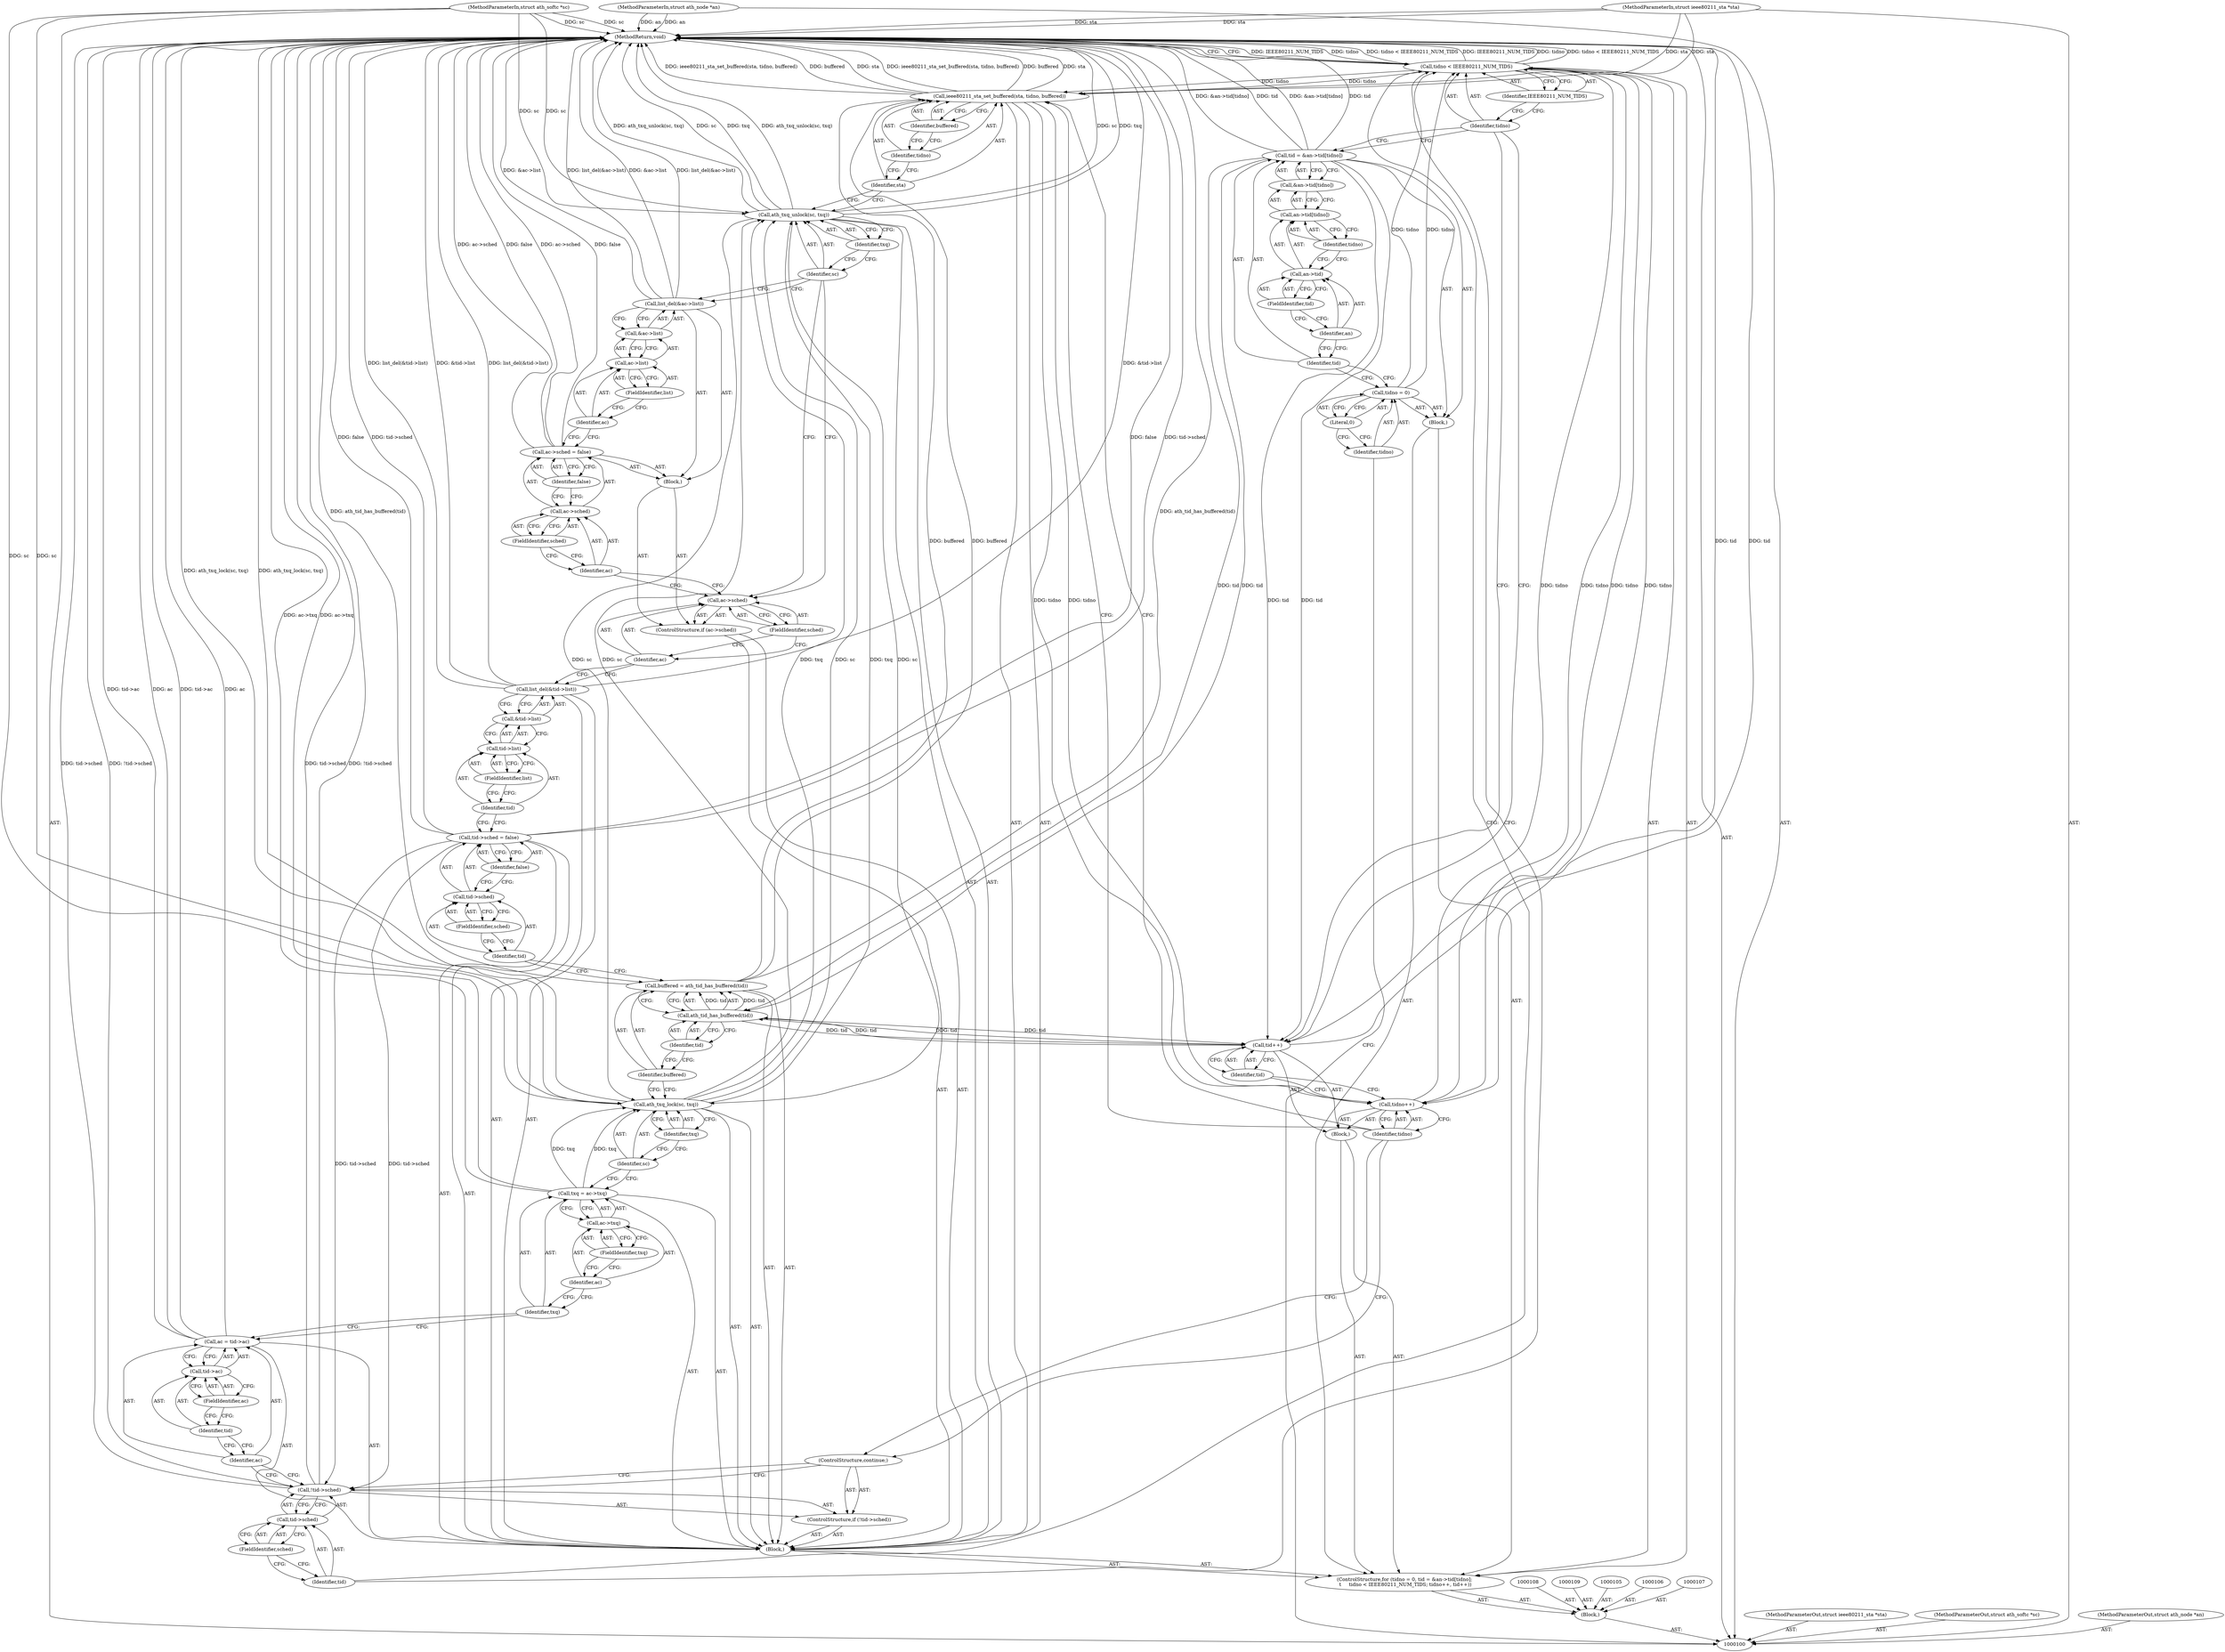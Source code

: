 digraph "1_linux_21f8aaee0c62708654988ce092838aa7df4d25d8" {
"1000187" [label="(MethodReturn,void)"];
"1000101" [label="(MethodParameterIn,struct ieee80211_sta *sta)"];
"1000255" [label="(MethodParameterOut,struct ieee80211_sta *sta)"];
"1000102" [label="(MethodParameterIn,struct ath_softc *sc)"];
"1000256" [label="(MethodParameterOut,struct ath_softc *sc)"];
"1000114" [label="(Literal,0)"];
"1000115" [label="(Call,tid = &an->tid[tidno])"];
"1000116" [label="(Identifier,tid)"];
"1000110" [label="(ControlStructure,for (tidno = 0, tid = &an->tid[tidno];\n \t     tidno < IEEE80211_NUM_TIDS; tidno++, tid++))"];
"1000117" [label="(Call,&an->tid[tidno])"];
"1000118" [label="(Call,an->tid[tidno])"];
"1000119" [label="(Call,an->tid)"];
"1000120" [label="(Identifier,an)"];
"1000121" [label="(FieldIdentifier,tid)"];
"1000122" [label="(Identifier,tidno)"];
"1000111" [label="(Block,)"];
"1000112" [label="(Call,tidno = 0)"];
"1000113" [label="(Identifier,tidno)"];
"1000125" [label="(Identifier,IEEE80211_NUM_TIDS)"];
"1000126" [label="(Block,)"];
"1000127" [label="(Call,tidno++)"];
"1000128" [label="(Identifier,tidno)"];
"1000129" [label="(Call,tid++)"];
"1000130" [label="(Identifier,tid)"];
"1000131" [label="(Block,)"];
"1000123" [label="(Call,tidno < IEEE80211_NUM_TIDS)"];
"1000124" [label="(Identifier,tidno)"];
"1000136" [label="(FieldIdentifier,sched)"];
"1000132" [label="(ControlStructure,if (!tid->sched))"];
"1000133" [label="(Call,!tid->sched)"];
"1000134" [label="(Call,tid->sched)"];
"1000135" [label="(Identifier,tid)"];
"1000137" [label="(ControlStructure,continue;)"];
"1000142" [label="(FieldIdentifier,ac)"];
"1000138" [label="(Call,ac = tid->ac)"];
"1000139" [label="(Identifier,ac)"];
"1000140" [label="(Call,tid->ac)"];
"1000141" [label="(Identifier,tid)"];
"1000147" [label="(FieldIdentifier,txq)"];
"1000143" [label="(Call,txq = ac->txq)"];
"1000144" [label="(Identifier,txq)"];
"1000145" [label="(Call,ac->txq)"];
"1000146" [label="(Identifier,ac)"];
"1000149" [label="(Identifier,sc)"];
"1000150" [label="(Identifier,txq)"];
"1000148" [label="(Call,ath_txq_lock(sc, txq))"];
"1000103" [label="(MethodParameterIn,struct ath_node *an)"];
"1000257" [label="(MethodParameterOut,struct ath_node *an)"];
"1000153" [label="(Call,ath_tid_has_buffered(tid))"];
"1000151" [label="(Call,buffered = ath_tid_has_buffered(tid))"];
"1000152" [label="(Identifier,buffered)"];
"1000154" [label="(Identifier,tid)"];
"1000159" [label="(Identifier,false)"];
"1000155" [label="(Call,tid->sched = false)"];
"1000156" [label="(Call,tid->sched)"];
"1000157" [label="(Identifier,tid)"];
"1000158" [label="(FieldIdentifier,sched)"];
"1000161" [label="(Call,&tid->list)"];
"1000162" [label="(Call,tid->list)"];
"1000163" [label="(Identifier,tid)"];
"1000164" [label="(FieldIdentifier,list)"];
"1000160" [label="(Call,list_del(&tid->list))"];
"1000168" [label="(FieldIdentifier,sched)"];
"1000169" [label="(Block,)"];
"1000165" [label="(ControlStructure,if (ac->sched))"];
"1000166" [label="(Call,ac->sched)"];
"1000167" [label="(Identifier,ac)"];
"1000174" [label="(Identifier,false)"];
"1000170" [label="(Call,ac->sched = false)"];
"1000171" [label="(Call,ac->sched)"];
"1000172" [label="(Identifier,ac)"];
"1000173" [label="(FieldIdentifier,sched)"];
"1000176" [label="(Call,&ac->list)"];
"1000177" [label="(Call,ac->list)"];
"1000178" [label="(Identifier,ac)"];
"1000179" [label="(FieldIdentifier,list)"];
"1000175" [label="(Call,list_del(&ac->list))"];
"1000104" [label="(Block,)"];
"1000181" [label="(Identifier,sc)"];
"1000180" [label="(Call,ath_txq_unlock(sc, txq))"];
"1000182" [label="(Identifier,txq)"];
"1000183" [label="(Call,ieee80211_sta_set_buffered(sta, tidno, buffered))"];
"1000184" [label="(Identifier,sta)"];
"1000185" [label="(Identifier,tidno)"];
"1000186" [label="(Identifier,buffered)"];
"1000187" -> "1000100"  [label="AST: "];
"1000187" -> "1000123"  [label="CFG: "];
"1000123" -> "1000187"  [label="DDG: IEEE80211_NUM_TIDS"];
"1000123" -> "1000187"  [label="DDG: tidno"];
"1000123" -> "1000187"  [label="DDG: tidno < IEEE80211_NUM_TIDS"];
"1000160" -> "1000187"  [label="DDG: list_del(&tid->list)"];
"1000160" -> "1000187"  [label="DDG: &tid->list"];
"1000180" -> "1000187"  [label="DDG: sc"];
"1000180" -> "1000187"  [label="DDG: txq"];
"1000180" -> "1000187"  [label="DDG: ath_txq_unlock(sc, txq)"];
"1000101" -> "1000187"  [label="DDG: sta"];
"1000155" -> "1000187"  [label="DDG: false"];
"1000155" -> "1000187"  [label="DDG: tid->sched"];
"1000115" -> "1000187"  [label="DDG: &an->tid[tidno]"];
"1000115" -> "1000187"  [label="DDG: tid"];
"1000129" -> "1000187"  [label="DDG: tid"];
"1000183" -> "1000187"  [label="DDG: buffered"];
"1000183" -> "1000187"  [label="DDG: sta"];
"1000183" -> "1000187"  [label="DDG: ieee80211_sta_set_buffered(sta, tidno, buffered)"];
"1000138" -> "1000187"  [label="DDG: ac"];
"1000138" -> "1000187"  [label="DDG: tid->ac"];
"1000103" -> "1000187"  [label="DDG: an"];
"1000133" -> "1000187"  [label="DDG: tid->sched"];
"1000133" -> "1000187"  [label="DDG: !tid->sched"];
"1000148" -> "1000187"  [label="DDG: ath_txq_lock(sc, txq)"];
"1000175" -> "1000187"  [label="DDG: &ac->list"];
"1000175" -> "1000187"  [label="DDG: list_del(&ac->list)"];
"1000151" -> "1000187"  [label="DDG: ath_tid_has_buffered(tid)"];
"1000102" -> "1000187"  [label="DDG: sc"];
"1000143" -> "1000187"  [label="DDG: ac->txq"];
"1000170" -> "1000187"  [label="DDG: ac->sched"];
"1000170" -> "1000187"  [label="DDG: false"];
"1000101" -> "1000100"  [label="AST: "];
"1000101" -> "1000187"  [label="DDG: sta"];
"1000101" -> "1000183"  [label="DDG: sta"];
"1000255" -> "1000100"  [label="AST: "];
"1000102" -> "1000100"  [label="AST: "];
"1000102" -> "1000187"  [label="DDG: sc"];
"1000102" -> "1000148"  [label="DDG: sc"];
"1000102" -> "1000180"  [label="DDG: sc"];
"1000256" -> "1000100"  [label="AST: "];
"1000114" -> "1000112"  [label="AST: "];
"1000114" -> "1000113"  [label="CFG: "];
"1000112" -> "1000114"  [label="CFG: "];
"1000115" -> "1000111"  [label="AST: "];
"1000115" -> "1000117"  [label="CFG: "];
"1000116" -> "1000115"  [label="AST: "];
"1000117" -> "1000115"  [label="AST: "];
"1000124" -> "1000115"  [label="CFG: "];
"1000115" -> "1000187"  [label="DDG: &an->tid[tidno]"];
"1000115" -> "1000187"  [label="DDG: tid"];
"1000115" -> "1000129"  [label="DDG: tid"];
"1000115" -> "1000153"  [label="DDG: tid"];
"1000116" -> "1000115"  [label="AST: "];
"1000116" -> "1000112"  [label="CFG: "];
"1000120" -> "1000116"  [label="CFG: "];
"1000110" -> "1000104"  [label="AST: "];
"1000111" -> "1000110"  [label="AST: "];
"1000123" -> "1000110"  [label="AST: "];
"1000126" -> "1000110"  [label="AST: "];
"1000131" -> "1000110"  [label="AST: "];
"1000117" -> "1000115"  [label="AST: "];
"1000117" -> "1000118"  [label="CFG: "];
"1000118" -> "1000117"  [label="AST: "];
"1000115" -> "1000117"  [label="CFG: "];
"1000118" -> "1000117"  [label="AST: "];
"1000118" -> "1000122"  [label="CFG: "];
"1000119" -> "1000118"  [label="AST: "];
"1000122" -> "1000118"  [label="AST: "];
"1000117" -> "1000118"  [label="CFG: "];
"1000119" -> "1000118"  [label="AST: "];
"1000119" -> "1000121"  [label="CFG: "];
"1000120" -> "1000119"  [label="AST: "];
"1000121" -> "1000119"  [label="AST: "];
"1000122" -> "1000119"  [label="CFG: "];
"1000120" -> "1000119"  [label="AST: "];
"1000120" -> "1000116"  [label="CFG: "];
"1000121" -> "1000120"  [label="CFG: "];
"1000121" -> "1000119"  [label="AST: "];
"1000121" -> "1000120"  [label="CFG: "];
"1000119" -> "1000121"  [label="CFG: "];
"1000122" -> "1000118"  [label="AST: "];
"1000122" -> "1000119"  [label="CFG: "];
"1000118" -> "1000122"  [label="CFG: "];
"1000111" -> "1000110"  [label="AST: "];
"1000112" -> "1000111"  [label="AST: "];
"1000115" -> "1000111"  [label="AST: "];
"1000112" -> "1000111"  [label="AST: "];
"1000112" -> "1000114"  [label="CFG: "];
"1000113" -> "1000112"  [label="AST: "];
"1000114" -> "1000112"  [label="AST: "];
"1000116" -> "1000112"  [label="CFG: "];
"1000112" -> "1000123"  [label="DDG: tidno"];
"1000113" -> "1000112"  [label="AST: "];
"1000113" -> "1000100"  [label="CFG: "];
"1000114" -> "1000113"  [label="CFG: "];
"1000125" -> "1000123"  [label="AST: "];
"1000125" -> "1000124"  [label="CFG: "];
"1000123" -> "1000125"  [label="CFG: "];
"1000126" -> "1000110"  [label="AST: "];
"1000127" -> "1000126"  [label="AST: "];
"1000129" -> "1000126"  [label="AST: "];
"1000127" -> "1000126"  [label="AST: "];
"1000127" -> "1000128"  [label="CFG: "];
"1000128" -> "1000127"  [label="AST: "];
"1000130" -> "1000127"  [label="CFG: "];
"1000127" -> "1000123"  [label="DDG: tidno"];
"1000183" -> "1000127"  [label="DDG: tidno"];
"1000123" -> "1000127"  [label="DDG: tidno"];
"1000128" -> "1000127"  [label="AST: "];
"1000128" -> "1000137"  [label="CFG: "];
"1000128" -> "1000183"  [label="CFG: "];
"1000127" -> "1000128"  [label="CFG: "];
"1000129" -> "1000126"  [label="AST: "];
"1000129" -> "1000130"  [label="CFG: "];
"1000130" -> "1000129"  [label="AST: "];
"1000124" -> "1000129"  [label="CFG: "];
"1000129" -> "1000187"  [label="DDG: tid"];
"1000153" -> "1000129"  [label="DDG: tid"];
"1000115" -> "1000129"  [label="DDG: tid"];
"1000129" -> "1000153"  [label="DDG: tid"];
"1000130" -> "1000129"  [label="AST: "];
"1000130" -> "1000127"  [label="CFG: "];
"1000129" -> "1000130"  [label="CFG: "];
"1000131" -> "1000110"  [label="AST: "];
"1000132" -> "1000131"  [label="AST: "];
"1000138" -> "1000131"  [label="AST: "];
"1000143" -> "1000131"  [label="AST: "];
"1000148" -> "1000131"  [label="AST: "];
"1000151" -> "1000131"  [label="AST: "];
"1000155" -> "1000131"  [label="AST: "];
"1000160" -> "1000131"  [label="AST: "];
"1000165" -> "1000131"  [label="AST: "];
"1000180" -> "1000131"  [label="AST: "];
"1000183" -> "1000131"  [label="AST: "];
"1000123" -> "1000110"  [label="AST: "];
"1000123" -> "1000125"  [label="CFG: "];
"1000124" -> "1000123"  [label="AST: "];
"1000125" -> "1000123"  [label="AST: "];
"1000135" -> "1000123"  [label="CFG: "];
"1000187" -> "1000123"  [label="CFG: "];
"1000123" -> "1000187"  [label="DDG: IEEE80211_NUM_TIDS"];
"1000123" -> "1000187"  [label="DDG: tidno"];
"1000123" -> "1000187"  [label="DDG: tidno < IEEE80211_NUM_TIDS"];
"1000112" -> "1000123"  [label="DDG: tidno"];
"1000127" -> "1000123"  [label="DDG: tidno"];
"1000123" -> "1000127"  [label="DDG: tidno"];
"1000123" -> "1000183"  [label="DDG: tidno"];
"1000124" -> "1000123"  [label="AST: "];
"1000124" -> "1000115"  [label="CFG: "];
"1000124" -> "1000129"  [label="CFG: "];
"1000125" -> "1000124"  [label="CFG: "];
"1000136" -> "1000134"  [label="AST: "];
"1000136" -> "1000135"  [label="CFG: "];
"1000134" -> "1000136"  [label="CFG: "];
"1000132" -> "1000131"  [label="AST: "];
"1000133" -> "1000132"  [label="AST: "];
"1000137" -> "1000132"  [label="AST: "];
"1000133" -> "1000132"  [label="AST: "];
"1000133" -> "1000134"  [label="CFG: "];
"1000134" -> "1000133"  [label="AST: "];
"1000137" -> "1000133"  [label="CFG: "];
"1000139" -> "1000133"  [label="CFG: "];
"1000133" -> "1000187"  [label="DDG: tid->sched"];
"1000133" -> "1000187"  [label="DDG: !tid->sched"];
"1000155" -> "1000133"  [label="DDG: tid->sched"];
"1000134" -> "1000133"  [label="AST: "];
"1000134" -> "1000136"  [label="CFG: "];
"1000135" -> "1000134"  [label="AST: "];
"1000136" -> "1000134"  [label="AST: "];
"1000133" -> "1000134"  [label="CFG: "];
"1000135" -> "1000134"  [label="AST: "];
"1000135" -> "1000123"  [label="CFG: "];
"1000136" -> "1000135"  [label="CFG: "];
"1000137" -> "1000132"  [label="AST: "];
"1000137" -> "1000133"  [label="CFG: "];
"1000128" -> "1000137"  [label="CFG: "];
"1000142" -> "1000140"  [label="AST: "];
"1000142" -> "1000141"  [label="CFG: "];
"1000140" -> "1000142"  [label="CFG: "];
"1000138" -> "1000131"  [label="AST: "];
"1000138" -> "1000140"  [label="CFG: "];
"1000139" -> "1000138"  [label="AST: "];
"1000140" -> "1000138"  [label="AST: "];
"1000144" -> "1000138"  [label="CFG: "];
"1000138" -> "1000187"  [label="DDG: ac"];
"1000138" -> "1000187"  [label="DDG: tid->ac"];
"1000139" -> "1000138"  [label="AST: "];
"1000139" -> "1000133"  [label="CFG: "];
"1000141" -> "1000139"  [label="CFG: "];
"1000140" -> "1000138"  [label="AST: "];
"1000140" -> "1000142"  [label="CFG: "];
"1000141" -> "1000140"  [label="AST: "];
"1000142" -> "1000140"  [label="AST: "];
"1000138" -> "1000140"  [label="CFG: "];
"1000141" -> "1000140"  [label="AST: "];
"1000141" -> "1000139"  [label="CFG: "];
"1000142" -> "1000141"  [label="CFG: "];
"1000147" -> "1000145"  [label="AST: "];
"1000147" -> "1000146"  [label="CFG: "];
"1000145" -> "1000147"  [label="CFG: "];
"1000143" -> "1000131"  [label="AST: "];
"1000143" -> "1000145"  [label="CFG: "];
"1000144" -> "1000143"  [label="AST: "];
"1000145" -> "1000143"  [label="AST: "];
"1000149" -> "1000143"  [label="CFG: "];
"1000143" -> "1000187"  [label="DDG: ac->txq"];
"1000143" -> "1000148"  [label="DDG: txq"];
"1000144" -> "1000143"  [label="AST: "];
"1000144" -> "1000138"  [label="CFG: "];
"1000146" -> "1000144"  [label="CFG: "];
"1000145" -> "1000143"  [label="AST: "];
"1000145" -> "1000147"  [label="CFG: "];
"1000146" -> "1000145"  [label="AST: "];
"1000147" -> "1000145"  [label="AST: "];
"1000143" -> "1000145"  [label="CFG: "];
"1000146" -> "1000145"  [label="AST: "];
"1000146" -> "1000144"  [label="CFG: "];
"1000147" -> "1000146"  [label="CFG: "];
"1000149" -> "1000148"  [label="AST: "];
"1000149" -> "1000143"  [label="CFG: "];
"1000150" -> "1000149"  [label="CFG: "];
"1000150" -> "1000148"  [label="AST: "];
"1000150" -> "1000149"  [label="CFG: "];
"1000148" -> "1000150"  [label="CFG: "];
"1000148" -> "1000131"  [label="AST: "];
"1000148" -> "1000150"  [label="CFG: "];
"1000149" -> "1000148"  [label="AST: "];
"1000150" -> "1000148"  [label="AST: "];
"1000152" -> "1000148"  [label="CFG: "];
"1000148" -> "1000187"  [label="DDG: ath_txq_lock(sc, txq)"];
"1000180" -> "1000148"  [label="DDG: sc"];
"1000102" -> "1000148"  [label="DDG: sc"];
"1000143" -> "1000148"  [label="DDG: txq"];
"1000148" -> "1000180"  [label="DDG: sc"];
"1000148" -> "1000180"  [label="DDG: txq"];
"1000103" -> "1000100"  [label="AST: "];
"1000103" -> "1000187"  [label="DDG: an"];
"1000257" -> "1000100"  [label="AST: "];
"1000153" -> "1000151"  [label="AST: "];
"1000153" -> "1000154"  [label="CFG: "];
"1000154" -> "1000153"  [label="AST: "];
"1000151" -> "1000153"  [label="CFG: "];
"1000153" -> "1000129"  [label="DDG: tid"];
"1000153" -> "1000151"  [label="DDG: tid"];
"1000129" -> "1000153"  [label="DDG: tid"];
"1000115" -> "1000153"  [label="DDG: tid"];
"1000151" -> "1000131"  [label="AST: "];
"1000151" -> "1000153"  [label="CFG: "];
"1000152" -> "1000151"  [label="AST: "];
"1000153" -> "1000151"  [label="AST: "];
"1000157" -> "1000151"  [label="CFG: "];
"1000151" -> "1000187"  [label="DDG: ath_tid_has_buffered(tid)"];
"1000153" -> "1000151"  [label="DDG: tid"];
"1000151" -> "1000183"  [label="DDG: buffered"];
"1000152" -> "1000151"  [label="AST: "];
"1000152" -> "1000148"  [label="CFG: "];
"1000154" -> "1000152"  [label="CFG: "];
"1000154" -> "1000153"  [label="AST: "];
"1000154" -> "1000152"  [label="CFG: "];
"1000153" -> "1000154"  [label="CFG: "];
"1000159" -> "1000155"  [label="AST: "];
"1000159" -> "1000156"  [label="CFG: "];
"1000155" -> "1000159"  [label="CFG: "];
"1000155" -> "1000131"  [label="AST: "];
"1000155" -> "1000159"  [label="CFG: "];
"1000156" -> "1000155"  [label="AST: "];
"1000159" -> "1000155"  [label="AST: "];
"1000163" -> "1000155"  [label="CFG: "];
"1000155" -> "1000187"  [label="DDG: false"];
"1000155" -> "1000187"  [label="DDG: tid->sched"];
"1000155" -> "1000133"  [label="DDG: tid->sched"];
"1000156" -> "1000155"  [label="AST: "];
"1000156" -> "1000158"  [label="CFG: "];
"1000157" -> "1000156"  [label="AST: "];
"1000158" -> "1000156"  [label="AST: "];
"1000159" -> "1000156"  [label="CFG: "];
"1000157" -> "1000156"  [label="AST: "];
"1000157" -> "1000151"  [label="CFG: "];
"1000158" -> "1000157"  [label="CFG: "];
"1000158" -> "1000156"  [label="AST: "];
"1000158" -> "1000157"  [label="CFG: "];
"1000156" -> "1000158"  [label="CFG: "];
"1000161" -> "1000160"  [label="AST: "];
"1000161" -> "1000162"  [label="CFG: "];
"1000162" -> "1000161"  [label="AST: "];
"1000160" -> "1000161"  [label="CFG: "];
"1000162" -> "1000161"  [label="AST: "];
"1000162" -> "1000164"  [label="CFG: "];
"1000163" -> "1000162"  [label="AST: "];
"1000164" -> "1000162"  [label="AST: "];
"1000161" -> "1000162"  [label="CFG: "];
"1000163" -> "1000162"  [label="AST: "];
"1000163" -> "1000155"  [label="CFG: "];
"1000164" -> "1000163"  [label="CFG: "];
"1000164" -> "1000162"  [label="AST: "];
"1000164" -> "1000163"  [label="CFG: "];
"1000162" -> "1000164"  [label="CFG: "];
"1000160" -> "1000131"  [label="AST: "];
"1000160" -> "1000161"  [label="CFG: "];
"1000161" -> "1000160"  [label="AST: "];
"1000167" -> "1000160"  [label="CFG: "];
"1000160" -> "1000187"  [label="DDG: list_del(&tid->list)"];
"1000160" -> "1000187"  [label="DDG: &tid->list"];
"1000168" -> "1000166"  [label="AST: "];
"1000168" -> "1000167"  [label="CFG: "];
"1000166" -> "1000168"  [label="CFG: "];
"1000169" -> "1000165"  [label="AST: "];
"1000170" -> "1000169"  [label="AST: "];
"1000175" -> "1000169"  [label="AST: "];
"1000165" -> "1000131"  [label="AST: "];
"1000166" -> "1000165"  [label="AST: "];
"1000169" -> "1000165"  [label="AST: "];
"1000166" -> "1000165"  [label="AST: "];
"1000166" -> "1000168"  [label="CFG: "];
"1000167" -> "1000166"  [label="AST: "];
"1000168" -> "1000166"  [label="AST: "];
"1000172" -> "1000166"  [label="CFG: "];
"1000181" -> "1000166"  [label="CFG: "];
"1000167" -> "1000166"  [label="AST: "];
"1000167" -> "1000160"  [label="CFG: "];
"1000168" -> "1000167"  [label="CFG: "];
"1000174" -> "1000170"  [label="AST: "];
"1000174" -> "1000171"  [label="CFG: "];
"1000170" -> "1000174"  [label="CFG: "];
"1000170" -> "1000169"  [label="AST: "];
"1000170" -> "1000174"  [label="CFG: "];
"1000171" -> "1000170"  [label="AST: "];
"1000174" -> "1000170"  [label="AST: "];
"1000178" -> "1000170"  [label="CFG: "];
"1000170" -> "1000187"  [label="DDG: ac->sched"];
"1000170" -> "1000187"  [label="DDG: false"];
"1000171" -> "1000170"  [label="AST: "];
"1000171" -> "1000173"  [label="CFG: "];
"1000172" -> "1000171"  [label="AST: "];
"1000173" -> "1000171"  [label="AST: "];
"1000174" -> "1000171"  [label="CFG: "];
"1000172" -> "1000171"  [label="AST: "];
"1000172" -> "1000166"  [label="CFG: "];
"1000173" -> "1000172"  [label="CFG: "];
"1000173" -> "1000171"  [label="AST: "];
"1000173" -> "1000172"  [label="CFG: "];
"1000171" -> "1000173"  [label="CFG: "];
"1000176" -> "1000175"  [label="AST: "];
"1000176" -> "1000177"  [label="CFG: "];
"1000177" -> "1000176"  [label="AST: "];
"1000175" -> "1000176"  [label="CFG: "];
"1000177" -> "1000176"  [label="AST: "];
"1000177" -> "1000179"  [label="CFG: "];
"1000178" -> "1000177"  [label="AST: "];
"1000179" -> "1000177"  [label="AST: "];
"1000176" -> "1000177"  [label="CFG: "];
"1000178" -> "1000177"  [label="AST: "];
"1000178" -> "1000170"  [label="CFG: "];
"1000179" -> "1000178"  [label="CFG: "];
"1000179" -> "1000177"  [label="AST: "];
"1000179" -> "1000178"  [label="CFG: "];
"1000177" -> "1000179"  [label="CFG: "];
"1000175" -> "1000169"  [label="AST: "];
"1000175" -> "1000176"  [label="CFG: "];
"1000176" -> "1000175"  [label="AST: "];
"1000181" -> "1000175"  [label="CFG: "];
"1000175" -> "1000187"  [label="DDG: &ac->list"];
"1000175" -> "1000187"  [label="DDG: list_del(&ac->list)"];
"1000104" -> "1000100"  [label="AST: "];
"1000105" -> "1000104"  [label="AST: "];
"1000106" -> "1000104"  [label="AST: "];
"1000107" -> "1000104"  [label="AST: "];
"1000108" -> "1000104"  [label="AST: "];
"1000109" -> "1000104"  [label="AST: "];
"1000110" -> "1000104"  [label="AST: "];
"1000181" -> "1000180"  [label="AST: "];
"1000181" -> "1000175"  [label="CFG: "];
"1000181" -> "1000166"  [label="CFG: "];
"1000182" -> "1000181"  [label="CFG: "];
"1000180" -> "1000131"  [label="AST: "];
"1000180" -> "1000182"  [label="CFG: "];
"1000181" -> "1000180"  [label="AST: "];
"1000182" -> "1000180"  [label="AST: "];
"1000184" -> "1000180"  [label="CFG: "];
"1000180" -> "1000187"  [label="DDG: sc"];
"1000180" -> "1000187"  [label="DDG: txq"];
"1000180" -> "1000187"  [label="DDG: ath_txq_unlock(sc, txq)"];
"1000180" -> "1000148"  [label="DDG: sc"];
"1000148" -> "1000180"  [label="DDG: sc"];
"1000148" -> "1000180"  [label="DDG: txq"];
"1000102" -> "1000180"  [label="DDG: sc"];
"1000182" -> "1000180"  [label="AST: "];
"1000182" -> "1000181"  [label="CFG: "];
"1000180" -> "1000182"  [label="CFG: "];
"1000183" -> "1000131"  [label="AST: "];
"1000183" -> "1000186"  [label="CFG: "];
"1000184" -> "1000183"  [label="AST: "];
"1000185" -> "1000183"  [label="AST: "];
"1000186" -> "1000183"  [label="AST: "];
"1000128" -> "1000183"  [label="CFG: "];
"1000183" -> "1000187"  [label="DDG: buffered"];
"1000183" -> "1000187"  [label="DDG: sta"];
"1000183" -> "1000187"  [label="DDG: ieee80211_sta_set_buffered(sta, tidno, buffered)"];
"1000183" -> "1000127"  [label="DDG: tidno"];
"1000101" -> "1000183"  [label="DDG: sta"];
"1000123" -> "1000183"  [label="DDG: tidno"];
"1000151" -> "1000183"  [label="DDG: buffered"];
"1000184" -> "1000183"  [label="AST: "];
"1000184" -> "1000180"  [label="CFG: "];
"1000185" -> "1000184"  [label="CFG: "];
"1000185" -> "1000183"  [label="AST: "];
"1000185" -> "1000184"  [label="CFG: "];
"1000186" -> "1000185"  [label="CFG: "];
"1000186" -> "1000183"  [label="AST: "];
"1000186" -> "1000185"  [label="CFG: "];
"1000183" -> "1000186"  [label="CFG: "];
}
